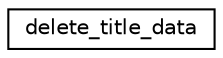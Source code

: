 digraph "Graphical Class Hierarchy"
{
  edge [fontname="Helvetica",fontsize="10",labelfontname="Helvetica",labelfontsize="10"];
  node [fontname="Helvetica",fontsize="10",shape=record];
  rankdir="LR";
  Node1 [label="delete_title_data",height=0.2,width=0.4,color="black", fillcolor="white", style="filled",URL="$structdelete__title__data.html"];
}
